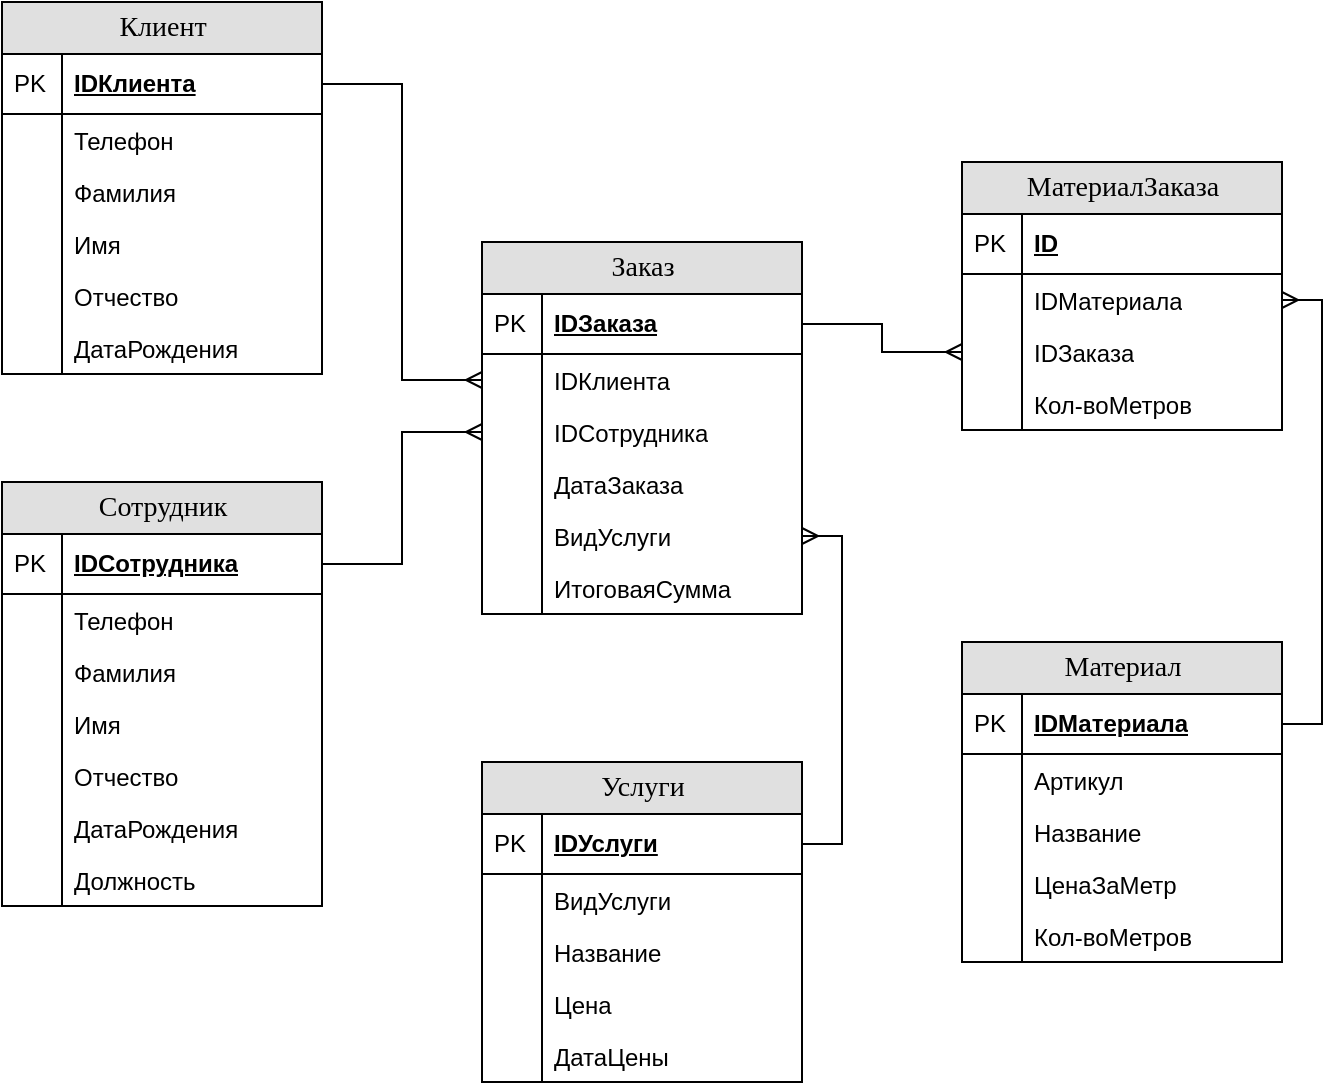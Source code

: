 <mxfile version="20.8.23" type="device"><diagram id="m5zZ38K6MGrYSZX0DE65" name="Страница 1"><mxGraphModel dx="1434" dy="796" grid="1" gridSize="10" guides="1" tooltips="1" connect="1" arrows="1" fold="1" page="1" pageScale="1" pageWidth="827" pageHeight="1169" math="0" shadow="0"><root><mxCell id="0"/><mxCell id="1" parent="0"/><mxCell id="7CFp2OdTpkbT14MJSVc9-14" value="Клиент" style="swimlane;html=1;fontStyle=0;childLayout=stackLayout;horizontal=1;startSize=26;fillColor=#e0e0e0;horizontalStack=0;resizeParent=1;resizeLast=0;collapsible=1;marginBottom=0;swimlaneFillColor=#ffffff;align=center;rounded=0;shadow=0;comic=0;labelBackgroundColor=none;strokeWidth=1;fontFamily=Verdana;fontSize=14;swimlaneLine=1;" parent="1" vertex="1"><mxGeometry x="40" y="120" width="160" height="186" as="geometry"><mxRectangle x="500" y="140" width="90" height="30" as="alternateBounds"/></mxGeometry></mxCell><mxCell id="7CFp2OdTpkbT14MJSVc9-15" value="IDКлиента" style="shape=partialRectangle;top=0;left=0;right=0;bottom=1;html=1;align=left;verticalAlign=middle;fillColor=none;spacingLeft=34;spacingRight=4;whiteSpace=wrap;overflow=hidden;rotatable=0;points=[[0,0.5],[1,0.5]];portConstraint=eastwest;dropTarget=0;fontStyle=5;" parent="7CFp2OdTpkbT14MJSVc9-14" vertex="1"><mxGeometry y="26" width="160" height="30" as="geometry"/></mxCell><mxCell id="7CFp2OdTpkbT14MJSVc9-16" value="PK" style="shape=partialRectangle;top=0;left=0;bottom=0;html=1;fillColor=none;align=left;verticalAlign=middle;spacingLeft=4;spacingRight=4;whiteSpace=wrap;overflow=hidden;rotatable=0;points=[];portConstraint=eastwest;part=1;" parent="7CFp2OdTpkbT14MJSVc9-15" vertex="1" connectable="0"><mxGeometry width="30" height="30" as="geometry"/></mxCell><mxCell id="7CFp2OdTpkbT14MJSVc9-17" value="Телефон" style="shape=partialRectangle;top=0;left=0;right=0;bottom=0;html=1;align=left;verticalAlign=top;fillColor=none;spacingLeft=34;spacingRight=4;whiteSpace=wrap;overflow=hidden;rotatable=0;points=[[0,0.5],[1,0.5]];portConstraint=eastwest;dropTarget=0;" parent="7CFp2OdTpkbT14MJSVc9-14" vertex="1"><mxGeometry y="56" width="160" height="26" as="geometry"/></mxCell><mxCell id="7CFp2OdTpkbT14MJSVc9-18" value="" style="shape=partialRectangle;top=0;left=0;bottom=0;html=1;fillColor=none;align=left;verticalAlign=top;spacingLeft=4;spacingRight=4;whiteSpace=wrap;overflow=hidden;rotatable=0;points=[];portConstraint=eastwest;part=1;" parent="7CFp2OdTpkbT14MJSVc9-17" vertex="1" connectable="0"><mxGeometry width="30" height="26" as="geometry"/></mxCell><mxCell id="7CFp2OdTpkbT14MJSVc9-19" value="Фамилия" style="shape=partialRectangle;top=0;left=0;right=0;bottom=0;html=1;align=left;verticalAlign=top;fillColor=none;spacingLeft=34;spacingRight=4;whiteSpace=wrap;overflow=hidden;rotatable=0;points=[[0,0.5],[1,0.5]];portConstraint=eastwest;dropTarget=0;" parent="7CFp2OdTpkbT14MJSVc9-14" vertex="1"><mxGeometry y="82" width="160" height="26" as="geometry"/></mxCell><mxCell id="7CFp2OdTpkbT14MJSVc9-20" value="" style="shape=partialRectangle;top=0;left=0;bottom=0;html=1;fillColor=none;align=left;verticalAlign=top;spacingLeft=4;spacingRight=4;whiteSpace=wrap;overflow=hidden;rotatable=0;points=[];portConstraint=eastwest;part=1;" parent="7CFp2OdTpkbT14MJSVc9-19" vertex="1" connectable="0"><mxGeometry width="30" height="26" as="geometry"/></mxCell><mxCell id="7CFp2OdTpkbT14MJSVc9-21" value="Имя" style="shape=partialRectangle;top=0;left=0;right=0;bottom=0;html=1;align=left;verticalAlign=top;fillColor=none;spacingLeft=34;spacingRight=4;whiteSpace=wrap;overflow=hidden;rotatable=0;points=[[0,0.5],[1,0.5]];portConstraint=eastwest;dropTarget=0;" parent="7CFp2OdTpkbT14MJSVc9-14" vertex="1"><mxGeometry y="108" width="160" height="26" as="geometry"/></mxCell><mxCell id="7CFp2OdTpkbT14MJSVc9-22" value="" style="shape=partialRectangle;top=0;left=0;bottom=0;html=1;fillColor=none;align=left;verticalAlign=top;spacingLeft=4;spacingRight=4;whiteSpace=wrap;overflow=hidden;rotatable=0;points=[];portConstraint=eastwest;part=1;" parent="7CFp2OdTpkbT14MJSVc9-21" vertex="1" connectable="0"><mxGeometry width="30" height="26" as="geometry"/></mxCell><mxCell id="7CFp2OdTpkbT14MJSVc9-23" value="Отчество" style="shape=partialRectangle;top=0;left=0;right=0;bottom=0;html=1;align=left;verticalAlign=top;fillColor=none;spacingLeft=34;spacingRight=4;whiteSpace=wrap;overflow=hidden;rotatable=0;points=[[0,0.5],[1,0.5]];portConstraint=eastwest;dropTarget=0;" parent="7CFp2OdTpkbT14MJSVc9-14" vertex="1"><mxGeometry y="134" width="160" height="26" as="geometry"/></mxCell><mxCell id="7CFp2OdTpkbT14MJSVc9-24" value="" style="shape=partialRectangle;top=0;left=0;bottom=0;html=1;fillColor=none;align=left;verticalAlign=top;spacingLeft=4;spacingRight=4;whiteSpace=wrap;overflow=hidden;rotatable=0;points=[];portConstraint=eastwest;part=1;" parent="7CFp2OdTpkbT14MJSVc9-23" vertex="1" connectable="0"><mxGeometry width="30" height="26" as="geometry"/></mxCell><mxCell id="7CFp2OdTpkbT14MJSVc9-25" value="ДатаРождения" style="shape=partialRectangle;top=0;left=0;right=0;bottom=0;html=1;align=left;verticalAlign=top;fillColor=none;spacingLeft=34;spacingRight=4;whiteSpace=wrap;overflow=hidden;rotatable=0;points=[[0,0.5],[1,0.5]];portConstraint=eastwest;dropTarget=0;" parent="7CFp2OdTpkbT14MJSVc9-14" vertex="1"><mxGeometry y="160" width="160" height="26" as="geometry"/></mxCell><mxCell id="7CFp2OdTpkbT14MJSVc9-26" value="" style="shape=partialRectangle;top=0;left=0;bottom=0;html=1;fillColor=none;align=left;verticalAlign=top;spacingLeft=4;spacingRight=4;whiteSpace=wrap;overflow=hidden;rotatable=0;points=[];portConstraint=eastwest;part=1;" parent="7CFp2OdTpkbT14MJSVc9-25" vertex="1" connectable="0"><mxGeometry width="30" height="26" as="geometry"/></mxCell><mxCell id="7CFp2OdTpkbT14MJSVc9-33" value="Сотрудник" style="swimlane;html=1;fontStyle=0;childLayout=stackLayout;horizontal=1;startSize=26;fillColor=#e0e0e0;horizontalStack=0;resizeParent=1;resizeLast=0;collapsible=1;marginBottom=0;swimlaneFillColor=#ffffff;align=center;rounded=0;shadow=0;comic=0;labelBackgroundColor=none;strokeWidth=1;fontFamily=Verdana;fontSize=14;swimlaneLine=1;" parent="1" vertex="1"><mxGeometry x="40" y="360" width="160" height="212" as="geometry"><mxRectangle x="500" y="140" width="90" height="30" as="alternateBounds"/></mxGeometry></mxCell><mxCell id="7CFp2OdTpkbT14MJSVc9-34" value="IDСотрудника" style="shape=partialRectangle;top=0;left=0;right=0;bottom=1;html=1;align=left;verticalAlign=middle;fillColor=none;spacingLeft=34;spacingRight=4;whiteSpace=wrap;overflow=hidden;rotatable=0;points=[[0,0.5],[1,0.5]];portConstraint=eastwest;dropTarget=0;fontStyle=5;" parent="7CFp2OdTpkbT14MJSVc9-33" vertex="1"><mxGeometry y="26" width="160" height="30" as="geometry"/></mxCell><mxCell id="7CFp2OdTpkbT14MJSVc9-35" value="PK" style="shape=partialRectangle;top=0;left=0;bottom=0;html=1;fillColor=none;align=left;verticalAlign=middle;spacingLeft=4;spacingRight=4;whiteSpace=wrap;overflow=hidden;rotatable=0;points=[];portConstraint=eastwest;part=1;" parent="7CFp2OdTpkbT14MJSVc9-34" vertex="1" connectable="0"><mxGeometry width="30" height="30" as="geometry"/></mxCell><mxCell id="7CFp2OdTpkbT14MJSVc9-36" value="Телефон" style="shape=partialRectangle;top=0;left=0;right=0;bottom=0;html=1;align=left;verticalAlign=top;fillColor=none;spacingLeft=34;spacingRight=4;whiteSpace=wrap;overflow=hidden;rotatable=0;points=[[0,0.5],[1,0.5]];portConstraint=eastwest;dropTarget=0;" parent="7CFp2OdTpkbT14MJSVc9-33" vertex="1"><mxGeometry y="56" width="160" height="26" as="geometry"/></mxCell><mxCell id="7CFp2OdTpkbT14MJSVc9-37" value="" style="shape=partialRectangle;top=0;left=0;bottom=0;html=1;fillColor=none;align=left;verticalAlign=top;spacingLeft=4;spacingRight=4;whiteSpace=wrap;overflow=hidden;rotatable=0;points=[];portConstraint=eastwest;part=1;" parent="7CFp2OdTpkbT14MJSVc9-36" vertex="1" connectable="0"><mxGeometry width="30" height="26" as="geometry"/></mxCell><mxCell id="7CFp2OdTpkbT14MJSVc9-38" value="Фамилия" style="shape=partialRectangle;top=0;left=0;right=0;bottom=0;html=1;align=left;verticalAlign=top;fillColor=none;spacingLeft=34;spacingRight=4;whiteSpace=wrap;overflow=hidden;rotatable=0;points=[[0,0.5],[1,0.5]];portConstraint=eastwest;dropTarget=0;" parent="7CFp2OdTpkbT14MJSVc9-33" vertex="1"><mxGeometry y="82" width="160" height="26" as="geometry"/></mxCell><mxCell id="7CFp2OdTpkbT14MJSVc9-39" value="" style="shape=partialRectangle;top=0;left=0;bottom=0;html=1;fillColor=none;align=left;verticalAlign=top;spacingLeft=4;spacingRight=4;whiteSpace=wrap;overflow=hidden;rotatable=0;points=[];portConstraint=eastwest;part=1;" parent="7CFp2OdTpkbT14MJSVc9-38" vertex="1" connectable="0"><mxGeometry width="30" height="26" as="geometry"/></mxCell><mxCell id="7CFp2OdTpkbT14MJSVc9-40" value="Имя" style="shape=partialRectangle;top=0;left=0;right=0;bottom=0;html=1;align=left;verticalAlign=top;fillColor=none;spacingLeft=34;spacingRight=4;whiteSpace=wrap;overflow=hidden;rotatable=0;points=[[0,0.5],[1,0.5]];portConstraint=eastwest;dropTarget=0;" parent="7CFp2OdTpkbT14MJSVc9-33" vertex="1"><mxGeometry y="108" width="160" height="26" as="geometry"/></mxCell><mxCell id="7CFp2OdTpkbT14MJSVc9-41" value="" style="shape=partialRectangle;top=0;left=0;bottom=0;html=1;fillColor=none;align=left;verticalAlign=top;spacingLeft=4;spacingRight=4;whiteSpace=wrap;overflow=hidden;rotatable=0;points=[];portConstraint=eastwest;part=1;" parent="7CFp2OdTpkbT14MJSVc9-40" vertex="1" connectable="0"><mxGeometry width="30" height="26" as="geometry"/></mxCell><mxCell id="7CFp2OdTpkbT14MJSVc9-42" value="Отчество" style="shape=partialRectangle;top=0;left=0;right=0;bottom=0;html=1;align=left;verticalAlign=top;fillColor=none;spacingLeft=34;spacingRight=4;whiteSpace=wrap;overflow=hidden;rotatable=0;points=[[0,0.5],[1,0.5]];portConstraint=eastwest;dropTarget=0;" parent="7CFp2OdTpkbT14MJSVc9-33" vertex="1"><mxGeometry y="134" width="160" height="26" as="geometry"/></mxCell><mxCell id="7CFp2OdTpkbT14MJSVc9-43" value="" style="shape=partialRectangle;top=0;left=0;bottom=0;html=1;fillColor=none;align=left;verticalAlign=top;spacingLeft=4;spacingRight=4;whiteSpace=wrap;overflow=hidden;rotatable=0;points=[];portConstraint=eastwest;part=1;" parent="7CFp2OdTpkbT14MJSVc9-42" vertex="1" connectable="0"><mxGeometry width="30" height="26" as="geometry"/></mxCell><mxCell id="7CFp2OdTpkbT14MJSVc9-44" value="ДатаРождения" style="shape=partialRectangle;top=0;left=0;right=0;bottom=0;html=1;align=left;verticalAlign=top;fillColor=none;spacingLeft=34;spacingRight=4;whiteSpace=wrap;overflow=hidden;rotatable=0;points=[[0,0.5],[1,0.5]];portConstraint=eastwest;dropTarget=0;" parent="7CFp2OdTpkbT14MJSVc9-33" vertex="1"><mxGeometry y="160" width="160" height="26" as="geometry"/></mxCell><mxCell id="7CFp2OdTpkbT14MJSVc9-45" value="" style="shape=partialRectangle;top=0;left=0;bottom=0;html=1;fillColor=none;align=left;verticalAlign=top;spacingLeft=4;spacingRight=4;whiteSpace=wrap;overflow=hidden;rotatable=0;points=[];portConstraint=eastwest;part=1;" parent="7CFp2OdTpkbT14MJSVc9-44" vertex="1" connectable="0"><mxGeometry width="30" height="26" as="geometry"/></mxCell><mxCell id="7CFp2OdTpkbT14MJSVc9-46" value="Должность" style="shape=partialRectangle;top=0;left=0;right=0;bottom=0;html=1;align=left;verticalAlign=top;fillColor=none;spacingLeft=34;spacingRight=4;whiteSpace=wrap;overflow=hidden;rotatable=0;points=[[0,0.5],[1,0.5]];portConstraint=eastwest;dropTarget=0;" parent="7CFp2OdTpkbT14MJSVc9-33" vertex="1"><mxGeometry y="186" width="160" height="26" as="geometry"/></mxCell><mxCell id="7CFp2OdTpkbT14MJSVc9-47" value="" style="shape=partialRectangle;top=0;left=0;bottom=0;html=1;fillColor=none;align=left;verticalAlign=top;spacingLeft=4;spacingRight=4;whiteSpace=wrap;overflow=hidden;rotatable=0;points=[];portConstraint=eastwest;part=1;" parent="7CFp2OdTpkbT14MJSVc9-46" vertex="1" connectable="0"><mxGeometry width="30" height="26" as="geometry"/></mxCell><mxCell id="7CFp2OdTpkbT14MJSVc9-48" value="Заказ" style="swimlane;html=1;fontStyle=0;childLayout=stackLayout;horizontal=1;startSize=26;fillColor=#e0e0e0;horizontalStack=0;resizeParent=1;resizeLast=0;collapsible=1;marginBottom=0;swimlaneFillColor=#ffffff;align=center;rounded=0;shadow=0;comic=0;labelBackgroundColor=none;strokeWidth=1;fontFamily=Verdana;fontSize=14;swimlaneLine=1;" parent="1" vertex="1"><mxGeometry x="280" y="240" width="160" height="186" as="geometry"><mxRectangle x="500" y="140" width="90" height="30" as="alternateBounds"/></mxGeometry></mxCell><mxCell id="7CFp2OdTpkbT14MJSVc9-49" value="IDЗаказа" style="shape=partialRectangle;top=0;left=0;right=0;bottom=1;html=1;align=left;verticalAlign=middle;fillColor=none;spacingLeft=34;spacingRight=4;whiteSpace=wrap;overflow=hidden;rotatable=0;points=[[0,0.5],[1,0.5]];portConstraint=eastwest;dropTarget=0;fontStyle=5;" parent="7CFp2OdTpkbT14MJSVc9-48" vertex="1"><mxGeometry y="26" width="160" height="30" as="geometry"/></mxCell><mxCell id="7CFp2OdTpkbT14MJSVc9-50" value="PK" style="shape=partialRectangle;top=0;left=0;bottom=0;html=1;fillColor=none;align=left;verticalAlign=middle;spacingLeft=4;spacingRight=4;whiteSpace=wrap;overflow=hidden;rotatable=0;points=[];portConstraint=eastwest;part=1;" parent="7CFp2OdTpkbT14MJSVc9-49" vertex="1" connectable="0"><mxGeometry width="30" height="30" as="geometry"/></mxCell><mxCell id="7CFp2OdTpkbT14MJSVc9-51" value="IDКлиента" style="shape=partialRectangle;top=0;left=0;right=0;bottom=0;html=1;align=left;verticalAlign=top;fillColor=none;spacingLeft=34;spacingRight=4;whiteSpace=wrap;overflow=hidden;rotatable=0;points=[[0,0.5],[1,0.5]];portConstraint=eastwest;dropTarget=0;" parent="7CFp2OdTpkbT14MJSVc9-48" vertex="1"><mxGeometry y="56" width="160" height="26" as="geometry"/></mxCell><mxCell id="7CFp2OdTpkbT14MJSVc9-52" value="" style="shape=partialRectangle;top=0;left=0;bottom=0;html=1;fillColor=none;align=left;verticalAlign=top;spacingLeft=4;spacingRight=4;whiteSpace=wrap;overflow=hidden;rotatable=0;points=[];portConstraint=eastwest;part=1;" parent="7CFp2OdTpkbT14MJSVc9-51" vertex="1" connectable="0"><mxGeometry width="30" height="26" as="geometry"/></mxCell><mxCell id="7CFp2OdTpkbT14MJSVc9-53" value="IDСотрудника" style="shape=partialRectangle;top=0;left=0;right=0;bottom=0;html=1;align=left;verticalAlign=top;fillColor=none;spacingLeft=34;spacingRight=4;whiteSpace=wrap;overflow=hidden;rotatable=0;points=[[0,0.5],[1,0.5]];portConstraint=eastwest;dropTarget=0;" parent="7CFp2OdTpkbT14MJSVc9-48" vertex="1"><mxGeometry y="82" width="160" height="26" as="geometry"/></mxCell><mxCell id="7CFp2OdTpkbT14MJSVc9-54" value="" style="shape=partialRectangle;top=0;left=0;bottom=0;html=1;fillColor=none;align=left;verticalAlign=top;spacingLeft=4;spacingRight=4;whiteSpace=wrap;overflow=hidden;rotatable=0;points=[];portConstraint=eastwest;part=1;" parent="7CFp2OdTpkbT14MJSVc9-53" vertex="1" connectable="0"><mxGeometry width="30" height="26" as="geometry"/></mxCell><mxCell id="7CFp2OdTpkbT14MJSVc9-55" value="ДатаЗаказа" style="shape=partialRectangle;top=0;left=0;right=0;bottom=0;html=1;align=left;verticalAlign=top;fillColor=none;spacingLeft=34;spacingRight=4;whiteSpace=wrap;overflow=hidden;rotatable=0;points=[[0,0.5],[1,0.5]];portConstraint=eastwest;dropTarget=0;" parent="7CFp2OdTpkbT14MJSVc9-48" vertex="1"><mxGeometry y="108" width="160" height="26" as="geometry"/></mxCell><mxCell id="7CFp2OdTpkbT14MJSVc9-56" value="" style="shape=partialRectangle;top=0;left=0;bottom=0;html=1;fillColor=none;align=left;verticalAlign=top;spacingLeft=4;spacingRight=4;whiteSpace=wrap;overflow=hidden;rotatable=0;points=[];portConstraint=eastwest;part=1;" parent="7CFp2OdTpkbT14MJSVc9-55" vertex="1" connectable="0"><mxGeometry width="30" height="26" as="geometry"/></mxCell><mxCell id="7CFp2OdTpkbT14MJSVc9-57" value="ВидУслуги" style="shape=partialRectangle;top=0;left=0;right=0;bottom=0;html=1;align=left;verticalAlign=top;fillColor=none;spacingLeft=34;spacingRight=4;whiteSpace=wrap;overflow=hidden;rotatable=0;points=[[0,0.5],[1,0.5]];portConstraint=eastwest;dropTarget=0;" parent="7CFp2OdTpkbT14MJSVc9-48" vertex="1"><mxGeometry y="134" width="160" height="26" as="geometry"/></mxCell><mxCell id="7CFp2OdTpkbT14MJSVc9-58" value="" style="shape=partialRectangle;top=0;left=0;bottom=0;html=1;fillColor=none;align=left;verticalAlign=top;spacingLeft=4;spacingRight=4;whiteSpace=wrap;overflow=hidden;rotatable=0;points=[];portConstraint=eastwest;part=1;" parent="7CFp2OdTpkbT14MJSVc9-57" vertex="1" connectable="0"><mxGeometry width="30" height="26" as="geometry"/></mxCell><mxCell id="7CFp2OdTpkbT14MJSVc9-61" value="ИтоговаяСумма" style="shape=partialRectangle;top=0;left=0;right=0;bottom=0;html=1;align=left;verticalAlign=top;fillColor=none;spacingLeft=34;spacingRight=4;whiteSpace=wrap;overflow=hidden;rotatable=0;points=[[0,0.5],[1,0.5]];portConstraint=eastwest;dropTarget=0;" parent="7CFp2OdTpkbT14MJSVc9-48" vertex="1"><mxGeometry y="160" width="160" height="26" as="geometry"/></mxCell><mxCell id="7CFp2OdTpkbT14MJSVc9-62" value="" style="shape=partialRectangle;top=0;left=0;bottom=0;html=1;fillColor=none;align=left;verticalAlign=top;spacingLeft=4;spacingRight=4;whiteSpace=wrap;overflow=hidden;rotatable=0;points=[];portConstraint=eastwest;part=1;" parent="7CFp2OdTpkbT14MJSVc9-61" vertex="1" connectable="0"><mxGeometry width="30" height="26" as="geometry"/></mxCell><mxCell id="7CFp2OdTpkbT14MJSVc9-63" value="Услуги" style="swimlane;html=1;fontStyle=0;childLayout=stackLayout;horizontal=1;startSize=26;fillColor=#e0e0e0;horizontalStack=0;resizeParent=1;resizeLast=0;collapsible=1;marginBottom=0;swimlaneFillColor=#ffffff;align=center;rounded=0;shadow=0;comic=0;labelBackgroundColor=none;strokeWidth=1;fontFamily=Verdana;fontSize=14;swimlaneLine=1;" parent="1" vertex="1"><mxGeometry x="280" y="500" width="160" height="160" as="geometry"><mxRectangle x="500" y="140" width="90" height="30" as="alternateBounds"/></mxGeometry></mxCell><mxCell id="7CFp2OdTpkbT14MJSVc9-64" value="IDУслуги" style="shape=partialRectangle;top=0;left=0;right=0;bottom=1;html=1;align=left;verticalAlign=middle;fillColor=none;spacingLeft=34;spacingRight=4;whiteSpace=wrap;overflow=hidden;rotatable=0;points=[[0,0.5],[1,0.5]];portConstraint=eastwest;dropTarget=0;fontStyle=5;" parent="7CFp2OdTpkbT14MJSVc9-63" vertex="1"><mxGeometry y="26" width="160" height="30" as="geometry"/></mxCell><mxCell id="7CFp2OdTpkbT14MJSVc9-65" value="PK" style="shape=partialRectangle;top=0;left=0;bottom=0;html=1;fillColor=none;align=left;verticalAlign=middle;spacingLeft=4;spacingRight=4;whiteSpace=wrap;overflow=hidden;rotatable=0;points=[];portConstraint=eastwest;part=1;" parent="7CFp2OdTpkbT14MJSVc9-64" vertex="1" connectable="0"><mxGeometry width="30" height="30" as="geometry"/></mxCell><mxCell id="7CFp2OdTpkbT14MJSVc9-66" value="ВидУслуги" style="shape=partialRectangle;top=0;left=0;right=0;bottom=0;html=1;align=left;verticalAlign=top;fillColor=none;spacingLeft=34;spacingRight=4;whiteSpace=wrap;overflow=hidden;rotatable=0;points=[[0,0.5],[1,0.5]];portConstraint=eastwest;dropTarget=0;" parent="7CFp2OdTpkbT14MJSVc9-63" vertex="1"><mxGeometry y="56" width="160" height="26" as="geometry"/></mxCell><mxCell id="7CFp2OdTpkbT14MJSVc9-67" value="" style="shape=partialRectangle;top=0;left=0;bottom=0;html=1;fillColor=none;align=left;verticalAlign=top;spacingLeft=4;spacingRight=4;whiteSpace=wrap;overflow=hidden;rotatable=0;points=[];portConstraint=eastwest;part=1;" parent="7CFp2OdTpkbT14MJSVc9-66" vertex="1" connectable="0"><mxGeometry width="30" height="26" as="geometry"/></mxCell><mxCell id="7CFp2OdTpkbT14MJSVc9-68" value="Название" style="shape=partialRectangle;top=0;left=0;right=0;bottom=0;html=1;align=left;verticalAlign=top;fillColor=none;spacingLeft=34;spacingRight=4;whiteSpace=wrap;overflow=hidden;rotatable=0;points=[[0,0.5],[1,0.5]];portConstraint=eastwest;dropTarget=0;" parent="7CFp2OdTpkbT14MJSVc9-63" vertex="1"><mxGeometry y="82" width="160" height="26" as="geometry"/></mxCell><mxCell id="7CFp2OdTpkbT14MJSVc9-69" value="" style="shape=partialRectangle;top=0;left=0;bottom=0;html=1;fillColor=none;align=left;verticalAlign=top;spacingLeft=4;spacingRight=4;whiteSpace=wrap;overflow=hidden;rotatable=0;points=[];portConstraint=eastwest;part=1;" parent="7CFp2OdTpkbT14MJSVc9-68" vertex="1" connectable="0"><mxGeometry width="30" height="26" as="geometry"/></mxCell><mxCell id="7CFp2OdTpkbT14MJSVc9-70" value="Цена" style="shape=partialRectangle;top=0;left=0;right=0;bottom=0;html=1;align=left;verticalAlign=top;fillColor=none;spacingLeft=34;spacingRight=4;whiteSpace=wrap;overflow=hidden;rotatable=0;points=[[0,0.5],[1,0.5]];portConstraint=eastwest;dropTarget=0;" parent="7CFp2OdTpkbT14MJSVc9-63" vertex="1"><mxGeometry y="108" width="160" height="26" as="geometry"/></mxCell><mxCell id="7CFp2OdTpkbT14MJSVc9-71" value="" style="shape=partialRectangle;top=0;left=0;bottom=0;html=1;fillColor=none;align=left;verticalAlign=top;spacingLeft=4;spacingRight=4;whiteSpace=wrap;overflow=hidden;rotatable=0;points=[];portConstraint=eastwest;part=1;" parent="7CFp2OdTpkbT14MJSVc9-70" vertex="1" connectable="0"><mxGeometry width="30" height="26" as="geometry"/></mxCell><mxCell id="7CFp2OdTpkbT14MJSVc9-72" value="ДатаЦены" style="shape=partialRectangle;top=0;left=0;right=0;bottom=0;html=1;align=left;verticalAlign=top;fillColor=none;spacingLeft=34;spacingRight=4;whiteSpace=wrap;overflow=hidden;rotatable=0;points=[[0,0.5],[1,0.5]];portConstraint=eastwest;dropTarget=0;" parent="7CFp2OdTpkbT14MJSVc9-63" vertex="1"><mxGeometry y="134" width="160" height="26" as="geometry"/></mxCell><mxCell id="7CFp2OdTpkbT14MJSVc9-73" value="" style="shape=partialRectangle;top=0;left=0;bottom=0;html=1;fillColor=none;align=left;verticalAlign=top;spacingLeft=4;spacingRight=4;whiteSpace=wrap;overflow=hidden;rotatable=0;points=[];portConstraint=eastwest;part=1;" parent="7CFp2OdTpkbT14MJSVc9-72" vertex="1" connectable="0"><mxGeometry width="30" height="26" as="geometry"/></mxCell><mxCell id="7CFp2OdTpkbT14MJSVc9-78" value="Материал" style="swimlane;html=1;fontStyle=0;childLayout=stackLayout;horizontal=1;startSize=26;fillColor=#e0e0e0;horizontalStack=0;resizeParent=1;resizeLast=0;collapsible=1;marginBottom=0;swimlaneFillColor=#ffffff;align=center;rounded=0;shadow=0;comic=0;labelBackgroundColor=none;strokeWidth=1;fontFamily=Verdana;fontSize=14;swimlaneLine=1;" parent="1" vertex="1"><mxGeometry x="520" y="440" width="160" height="160" as="geometry"><mxRectangle x="500" y="140" width="90" height="30" as="alternateBounds"/></mxGeometry></mxCell><mxCell id="7CFp2OdTpkbT14MJSVc9-79" value="IDМатериала" style="shape=partialRectangle;top=0;left=0;right=0;bottom=1;html=1;align=left;verticalAlign=middle;fillColor=none;spacingLeft=34;spacingRight=4;whiteSpace=wrap;overflow=hidden;rotatable=0;points=[[0,0.5],[1,0.5]];portConstraint=eastwest;dropTarget=0;fontStyle=5;" parent="7CFp2OdTpkbT14MJSVc9-78" vertex="1"><mxGeometry y="26" width="160" height="30" as="geometry"/></mxCell><mxCell id="7CFp2OdTpkbT14MJSVc9-80" value="PK" style="shape=partialRectangle;top=0;left=0;bottom=0;html=1;fillColor=none;align=left;verticalAlign=middle;spacingLeft=4;spacingRight=4;whiteSpace=wrap;overflow=hidden;rotatable=0;points=[];portConstraint=eastwest;part=1;" parent="7CFp2OdTpkbT14MJSVc9-79" vertex="1" connectable="0"><mxGeometry width="30" height="30" as="geometry"/></mxCell><mxCell id="7CFp2OdTpkbT14MJSVc9-81" value="Артикул" style="shape=partialRectangle;top=0;left=0;right=0;bottom=0;html=1;align=left;verticalAlign=top;fillColor=none;spacingLeft=34;spacingRight=4;whiteSpace=wrap;overflow=hidden;rotatable=0;points=[[0,0.5],[1,0.5]];portConstraint=eastwest;dropTarget=0;" parent="7CFp2OdTpkbT14MJSVc9-78" vertex="1"><mxGeometry y="56" width="160" height="26" as="geometry"/></mxCell><mxCell id="7CFp2OdTpkbT14MJSVc9-82" value="" style="shape=partialRectangle;top=0;left=0;bottom=0;html=1;fillColor=none;align=left;verticalAlign=top;spacingLeft=4;spacingRight=4;whiteSpace=wrap;overflow=hidden;rotatable=0;points=[];portConstraint=eastwest;part=1;" parent="7CFp2OdTpkbT14MJSVc9-81" vertex="1" connectable="0"><mxGeometry width="30" height="26" as="geometry"/></mxCell><mxCell id="7CFp2OdTpkbT14MJSVc9-83" value="Название" style="shape=partialRectangle;top=0;left=0;right=0;bottom=0;html=1;align=left;verticalAlign=top;fillColor=none;spacingLeft=34;spacingRight=4;whiteSpace=wrap;overflow=hidden;rotatable=0;points=[[0,0.5],[1,0.5]];portConstraint=eastwest;dropTarget=0;" parent="7CFp2OdTpkbT14MJSVc9-78" vertex="1"><mxGeometry y="82" width="160" height="26" as="geometry"/></mxCell><mxCell id="7CFp2OdTpkbT14MJSVc9-84" value="" style="shape=partialRectangle;top=0;left=0;bottom=0;html=1;fillColor=none;align=left;verticalAlign=top;spacingLeft=4;spacingRight=4;whiteSpace=wrap;overflow=hidden;rotatable=0;points=[];portConstraint=eastwest;part=1;" parent="7CFp2OdTpkbT14MJSVc9-83" vertex="1" connectable="0"><mxGeometry width="30" height="26" as="geometry"/></mxCell><mxCell id="7CFp2OdTpkbT14MJSVc9-85" value="ЦенаЗаМетр" style="shape=partialRectangle;top=0;left=0;right=0;bottom=0;html=1;align=left;verticalAlign=top;fillColor=none;spacingLeft=34;spacingRight=4;whiteSpace=wrap;overflow=hidden;rotatable=0;points=[[0,0.5],[1,0.5]];portConstraint=eastwest;dropTarget=0;" parent="7CFp2OdTpkbT14MJSVc9-78" vertex="1"><mxGeometry y="108" width="160" height="26" as="geometry"/></mxCell><mxCell id="7CFp2OdTpkbT14MJSVc9-86" value="" style="shape=partialRectangle;top=0;left=0;bottom=0;html=1;fillColor=none;align=left;verticalAlign=top;spacingLeft=4;spacingRight=4;whiteSpace=wrap;overflow=hidden;rotatable=0;points=[];portConstraint=eastwest;part=1;" parent="7CFp2OdTpkbT14MJSVc9-85" vertex="1" connectable="0"><mxGeometry width="30" height="26" as="geometry"/></mxCell><mxCell id="7CFp2OdTpkbT14MJSVc9-87" value="Кол-воМетров" style="shape=partialRectangle;top=0;left=0;right=0;bottom=0;html=1;align=left;verticalAlign=top;fillColor=none;spacingLeft=34;spacingRight=4;whiteSpace=wrap;overflow=hidden;rotatable=0;points=[[0,0.5],[1,0.5]];portConstraint=eastwest;dropTarget=0;" parent="7CFp2OdTpkbT14MJSVc9-78" vertex="1"><mxGeometry y="134" width="160" height="26" as="geometry"/></mxCell><mxCell id="7CFp2OdTpkbT14MJSVc9-88" value="" style="shape=partialRectangle;top=0;left=0;bottom=0;html=1;fillColor=none;align=left;verticalAlign=top;spacingLeft=4;spacingRight=4;whiteSpace=wrap;overflow=hidden;rotatable=0;points=[];portConstraint=eastwest;part=1;" parent="7CFp2OdTpkbT14MJSVc9-87" vertex="1" connectable="0"><mxGeometry width="30" height="26" as="geometry"/></mxCell><mxCell id="7CFp2OdTpkbT14MJSVc9-89" value="МатериалЗаказа" style="swimlane;html=1;fontStyle=0;childLayout=stackLayout;horizontal=1;startSize=26;fillColor=#e0e0e0;horizontalStack=0;resizeParent=1;resizeLast=0;collapsible=1;marginBottom=0;swimlaneFillColor=#ffffff;align=center;rounded=0;shadow=0;comic=0;labelBackgroundColor=none;strokeWidth=1;fontFamily=Verdana;fontSize=14;swimlaneLine=1;" parent="1" vertex="1"><mxGeometry x="520" y="200" width="160" height="134" as="geometry"><mxRectangle x="500" y="140" width="90" height="30" as="alternateBounds"/></mxGeometry></mxCell><mxCell id="7CFp2OdTpkbT14MJSVc9-90" value="ID" style="shape=partialRectangle;top=0;left=0;right=0;bottom=1;html=1;align=left;verticalAlign=middle;fillColor=none;spacingLeft=34;spacingRight=4;whiteSpace=wrap;overflow=hidden;rotatable=0;points=[[0,0.5],[1,0.5]];portConstraint=eastwest;dropTarget=0;fontStyle=5;" parent="7CFp2OdTpkbT14MJSVc9-89" vertex="1"><mxGeometry y="26" width="160" height="30" as="geometry"/></mxCell><mxCell id="7CFp2OdTpkbT14MJSVc9-91" value="PK" style="shape=partialRectangle;top=0;left=0;bottom=0;html=1;fillColor=none;align=left;verticalAlign=middle;spacingLeft=4;spacingRight=4;whiteSpace=wrap;overflow=hidden;rotatable=0;points=[];portConstraint=eastwest;part=1;" parent="7CFp2OdTpkbT14MJSVc9-90" vertex="1" connectable="0"><mxGeometry width="30" height="30" as="geometry"/></mxCell><mxCell id="7CFp2OdTpkbT14MJSVc9-92" value="IDМатериала" style="shape=partialRectangle;top=0;left=0;right=0;bottom=0;html=1;align=left;verticalAlign=top;fillColor=none;spacingLeft=34;spacingRight=4;whiteSpace=wrap;overflow=hidden;rotatable=0;points=[[0,0.5],[1,0.5]];portConstraint=eastwest;dropTarget=0;" parent="7CFp2OdTpkbT14MJSVc9-89" vertex="1"><mxGeometry y="56" width="160" height="26" as="geometry"/></mxCell><mxCell id="7CFp2OdTpkbT14MJSVc9-93" value="" style="shape=partialRectangle;top=0;left=0;bottom=0;html=1;fillColor=none;align=left;verticalAlign=top;spacingLeft=4;spacingRight=4;whiteSpace=wrap;overflow=hidden;rotatable=0;points=[];portConstraint=eastwest;part=1;" parent="7CFp2OdTpkbT14MJSVc9-92" vertex="1" connectable="0"><mxGeometry width="30" height="26" as="geometry"/></mxCell><mxCell id="7CFp2OdTpkbT14MJSVc9-94" value="IDЗаказа" style="shape=partialRectangle;top=0;left=0;right=0;bottom=0;html=1;align=left;verticalAlign=top;fillColor=none;spacingLeft=34;spacingRight=4;whiteSpace=wrap;overflow=hidden;rotatable=0;points=[[0,0.5],[1,0.5]];portConstraint=eastwest;dropTarget=0;" parent="7CFp2OdTpkbT14MJSVc9-89" vertex="1"><mxGeometry y="82" width="160" height="26" as="geometry"/></mxCell><mxCell id="7CFp2OdTpkbT14MJSVc9-95" value="" style="shape=partialRectangle;top=0;left=0;bottom=0;html=1;fillColor=none;align=left;verticalAlign=top;spacingLeft=4;spacingRight=4;whiteSpace=wrap;overflow=hidden;rotatable=0;points=[];portConstraint=eastwest;part=1;" parent="7CFp2OdTpkbT14MJSVc9-94" vertex="1" connectable="0"><mxGeometry width="30" height="26" as="geometry"/></mxCell><mxCell id="7CFp2OdTpkbT14MJSVc9-100" value="Кол-воМетров" style="shape=partialRectangle;top=0;left=0;right=0;bottom=0;html=1;align=left;verticalAlign=top;fillColor=none;spacingLeft=34;spacingRight=4;whiteSpace=wrap;overflow=hidden;rotatable=0;points=[[0,0.5],[1,0.5]];portConstraint=eastwest;dropTarget=0;" parent="7CFp2OdTpkbT14MJSVc9-89" vertex="1"><mxGeometry y="108" width="160" height="26" as="geometry"/></mxCell><mxCell id="7CFp2OdTpkbT14MJSVc9-101" value="" style="shape=partialRectangle;top=0;left=0;bottom=0;html=1;fillColor=none;align=left;verticalAlign=top;spacingLeft=4;spacingRight=4;whiteSpace=wrap;overflow=hidden;rotatable=0;points=[];portConstraint=eastwest;part=1;" parent="7CFp2OdTpkbT14MJSVc9-100" vertex="1" connectable="0"><mxGeometry width="30" height="26" as="geometry"/></mxCell><mxCell id="7CFp2OdTpkbT14MJSVc9-129" style="edgeStyle=orthogonalEdgeStyle;rounded=0;orthogonalLoop=1;jettySize=auto;html=1;exitX=1;exitY=0.5;exitDx=0;exitDy=0;entryX=0;entryY=0.5;entryDx=0;entryDy=0;endArrow=ERmany;endFill=0;" parent="1" source="7CFp2OdTpkbT14MJSVc9-15" target="7CFp2OdTpkbT14MJSVc9-51" edge="1"><mxGeometry relative="1" as="geometry"/></mxCell><mxCell id="7CFp2OdTpkbT14MJSVc9-130" style="edgeStyle=orthogonalEdgeStyle;rounded=0;orthogonalLoop=1;jettySize=auto;html=1;exitX=1;exitY=0.5;exitDx=0;exitDy=0;entryX=0;entryY=0.5;entryDx=0;entryDy=0;endArrow=ERmany;endFill=0;" parent="1" source="7CFp2OdTpkbT14MJSVc9-34" target="7CFp2OdTpkbT14MJSVc9-53" edge="1"><mxGeometry relative="1" as="geometry"/></mxCell><mxCell id="7CFp2OdTpkbT14MJSVc9-131" style="edgeStyle=orthogonalEdgeStyle;rounded=0;orthogonalLoop=1;jettySize=auto;html=1;exitX=1;exitY=0.5;exitDx=0;exitDy=0;entryX=1;entryY=0.5;entryDx=0;entryDy=0;endArrow=ERmany;endFill=0;" parent="1" source="7CFp2OdTpkbT14MJSVc9-64" target="7CFp2OdTpkbT14MJSVc9-57" edge="1"><mxGeometry relative="1" as="geometry"/></mxCell><mxCell id="7CFp2OdTpkbT14MJSVc9-132" style="edgeStyle=orthogonalEdgeStyle;rounded=0;orthogonalLoop=1;jettySize=auto;html=1;exitX=1;exitY=0.5;exitDx=0;exitDy=0;entryX=1;entryY=0.5;entryDx=0;entryDy=0;endArrow=ERmany;endFill=0;" parent="1" source="7CFp2OdTpkbT14MJSVc9-79" target="7CFp2OdTpkbT14MJSVc9-92" edge="1"><mxGeometry relative="1" as="geometry"/></mxCell><mxCell id="7CFp2OdTpkbT14MJSVc9-133" style="edgeStyle=orthogonalEdgeStyle;rounded=0;orthogonalLoop=1;jettySize=auto;html=1;exitX=1;exitY=0.5;exitDx=0;exitDy=0;entryX=0;entryY=0.5;entryDx=0;entryDy=0;endArrow=ERmany;endFill=0;" parent="1" source="7CFp2OdTpkbT14MJSVc9-49" target="7CFp2OdTpkbT14MJSVc9-94" edge="1"><mxGeometry relative="1" as="geometry"/></mxCell></root></mxGraphModel></diagram></mxfile>